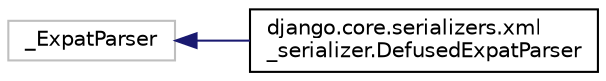 digraph "Graphical Class Hierarchy"
{
 // LATEX_PDF_SIZE
  edge [fontname="Helvetica",fontsize="10",labelfontname="Helvetica",labelfontsize="10"];
  node [fontname="Helvetica",fontsize="10",shape=record];
  rankdir="LR";
  Node49 [label="_ExpatParser",height=0.2,width=0.4,color="grey75", fillcolor="white", style="filled",tooltip=" "];
  Node49 -> Node0 [dir="back",color="midnightblue",fontsize="10",style="solid",fontname="Helvetica"];
  Node0 [label="django.core.serializers.xml\l_serializer.DefusedExpatParser",height=0.2,width=0.4,color="black", fillcolor="white", style="filled",URL="$de/d2b/classdjango_1_1core_1_1serializers_1_1xml__serializer_1_1_defused_expat_parser.html",tooltip=" "];
}
